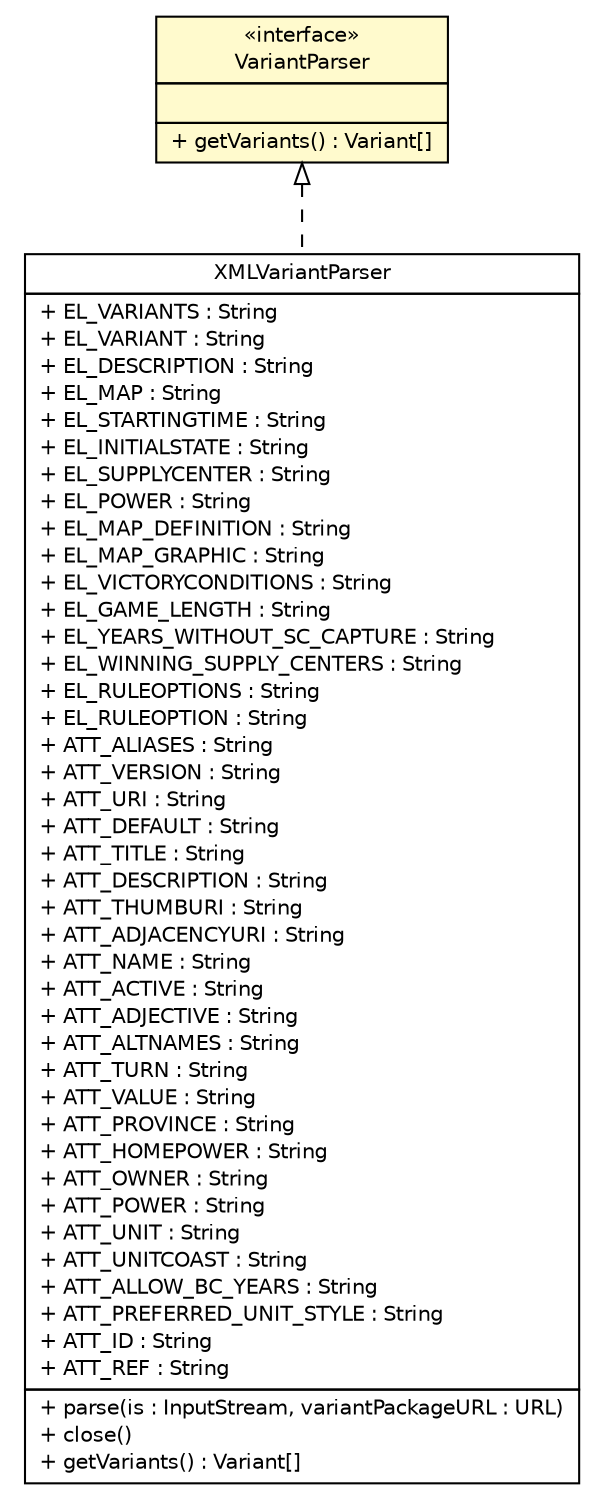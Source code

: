 #!/usr/local/bin/dot
#
# Class diagram 
# Generated by UMLGraph version 5.2 (http://www.umlgraph.org/)
#

digraph G {
	edge [fontname="Helvetica",fontsize=10,labelfontname="Helvetica",labelfontsize=10];
	node [fontname="Helvetica",fontsize=10,shape=plaintext];
	nodesep=0.25;
	ranksep=0.5;
	// dip.world.variant.parser.XMLVariantParser
	c11806 [label=<<table title="dip.world.variant.parser.XMLVariantParser" border="0" cellborder="1" cellspacing="0" cellpadding="2" port="p" href="./XMLVariantParser.html">
		<tr><td><table border="0" cellspacing="0" cellpadding="1">
<tr><td align="center" balign="center"> XMLVariantParser </td></tr>
		</table></td></tr>
		<tr><td><table border="0" cellspacing="0" cellpadding="1">
<tr><td align="left" balign="left"> + EL_VARIANTS : String </td></tr>
<tr><td align="left" balign="left"> + EL_VARIANT : String </td></tr>
<tr><td align="left" balign="left"> + EL_DESCRIPTION : String </td></tr>
<tr><td align="left" balign="left"> + EL_MAP : String </td></tr>
<tr><td align="left" balign="left"> + EL_STARTINGTIME : String </td></tr>
<tr><td align="left" balign="left"> + EL_INITIALSTATE : String </td></tr>
<tr><td align="left" balign="left"> + EL_SUPPLYCENTER : String </td></tr>
<tr><td align="left" balign="left"> + EL_POWER : String </td></tr>
<tr><td align="left" balign="left"> + EL_MAP_DEFINITION : String </td></tr>
<tr><td align="left" balign="left"> + EL_MAP_GRAPHIC : String </td></tr>
<tr><td align="left" balign="left"> + EL_VICTORYCONDITIONS : String </td></tr>
<tr><td align="left" balign="left"> + EL_GAME_LENGTH : String </td></tr>
<tr><td align="left" balign="left"> + EL_YEARS_WITHOUT_SC_CAPTURE : String </td></tr>
<tr><td align="left" balign="left"> + EL_WINNING_SUPPLY_CENTERS : String </td></tr>
<tr><td align="left" balign="left"> + EL_RULEOPTIONS : String </td></tr>
<tr><td align="left" balign="left"> + EL_RULEOPTION : String </td></tr>
<tr><td align="left" balign="left"> + ATT_ALIASES : String </td></tr>
<tr><td align="left" balign="left"> + ATT_VERSION : String </td></tr>
<tr><td align="left" balign="left"> + ATT_URI : String </td></tr>
<tr><td align="left" balign="left"> + ATT_DEFAULT : String </td></tr>
<tr><td align="left" balign="left"> + ATT_TITLE : String </td></tr>
<tr><td align="left" balign="left"> + ATT_DESCRIPTION : String </td></tr>
<tr><td align="left" balign="left"> + ATT_THUMBURI : String </td></tr>
<tr><td align="left" balign="left"> + ATT_ADJACENCYURI : String </td></tr>
<tr><td align="left" balign="left"> + ATT_NAME : String </td></tr>
<tr><td align="left" balign="left"> + ATT_ACTIVE : String </td></tr>
<tr><td align="left" balign="left"> + ATT_ADJECTIVE : String </td></tr>
<tr><td align="left" balign="left"> + ATT_ALTNAMES : String </td></tr>
<tr><td align="left" balign="left"> + ATT_TURN : String </td></tr>
<tr><td align="left" balign="left"> + ATT_VALUE : String </td></tr>
<tr><td align="left" balign="left"> + ATT_PROVINCE : String </td></tr>
<tr><td align="left" balign="left"> + ATT_HOMEPOWER : String </td></tr>
<tr><td align="left" balign="left"> + ATT_OWNER : String </td></tr>
<tr><td align="left" balign="left"> + ATT_POWER : String </td></tr>
<tr><td align="left" balign="left"> + ATT_UNIT : String </td></tr>
<tr><td align="left" balign="left"> + ATT_UNITCOAST : String </td></tr>
<tr><td align="left" balign="left"> + ATT_ALLOW_BC_YEARS : String </td></tr>
<tr><td align="left" balign="left"> + ATT_PREFERRED_UNIT_STYLE : String </td></tr>
<tr><td align="left" balign="left"> + ATT_ID : String </td></tr>
<tr><td align="left" balign="left"> + ATT_REF : String </td></tr>
		</table></td></tr>
		<tr><td><table border="0" cellspacing="0" cellpadding="1">
<tr><td align="left" balign="left"> + parse(is : InputStream, variantPackageURL : URL) </td></tr>
<tr><td align="left" balign="left"> + close() </td></tr>
<tr><td align="left" balign="left"> + getVariants() : Variant[] </td></tr>
		</table></td></tr>
		</table>>, fontname="Helvetica", fontcolor="black", fontsize=10.0];
	// dip.world.variant.parser.VariantParser
	c11810 [label=<<table title="dip.world.variant.parser.VariantParser" border="0" cellborder="1" cellspacing="0" cellpadding="2" port="p" bgcolor="lemonChiffon" href="./VariantParser.html">
		<tr><td><table border="0" cellspacing="0" cellpadding="1">
<tr><td align="center" balign="center"> &#171;interface&#187; </td></tr>
<tr><td align="center" balign="center"> VariantParser </td></tr>
		</table></td></tr>
		<tr><td><table border="0" cellspacing="0" cellpadding="1">
<tr><td align="left" balign="left">  </td></tr>
		</table></td></tr>
		<tr><td><table border="0" cellspacing="0" cellpadding="1">
<tr><td align="left" balign="left"> + getVariants() : Variant[] </td></tr>
		</table></td></tr>
		</table>>, fontname="Helvetica", fontcolor="black", fontsize=10.0];
	//dip.world.variant.parser.XMLVariantParser implements dip.world.variant.parser.VariantParser
	c11810:p -> c11806:p [dir=back,arrowtail=empty,style=dashed];
}

